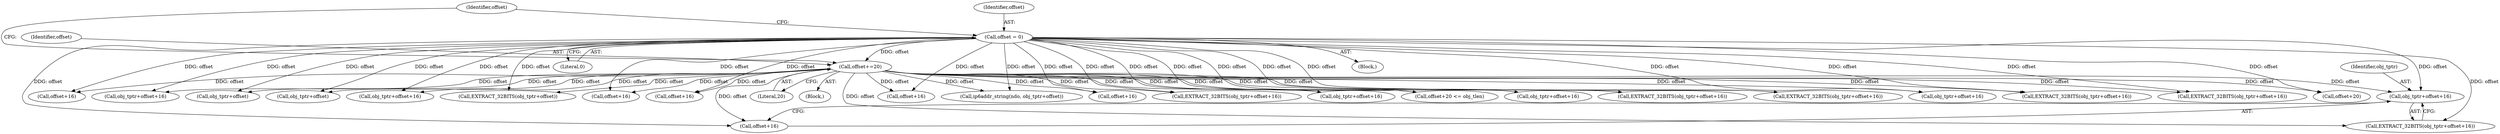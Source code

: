 digraph "0_tcpdump_d97e94223720684c6aa740ff219e0d19426c2220@pointer" {
"1001314" [label="(Call,obj_tptr+offset+16)"];
"1001358" [label="(Call,offset+=20)"];
"1001254" [label="(Call,offset = 0)"];
"1001259" [label="(Call,offset+20)"];
"1001344" [label="(Call,obj_tptr+offset+16)"];
"1001275" [label="(Call,EXTRACT_32BITS(obj_tptr+offset))"];
"1001354" [label="(Call,offset+16)"];
"1001256" [label="(Literal,0)"];
"1001325" [label="(Call,EXTRACT_32BITS(obj_tptr+offset+16))"];
"1001351" [label="(Call,EXTRACT_32BITS(obj_tptr+offset+16))"];
"1001255" [label="(Identifier,offset)"];
"1001358" [label="(Call,offset+=20)"];
"1001328" [label="(Call,offset+16)"];
"1001272" [label="(Call,obj_tptr+offset)"];
"1001343" [label="(Call,EXTRACT_32BITS(obj_tptr+offset+16))"];
"1001287" [label="(Call,EXTRACT_32BITS(obj_tptr+offset+16))"];
"1001300" [label="(Call,offset+16)"];
"1001254" [label="(Call,offset = 0)"];
"1001359" [label="(Identifier,offset)"];
"1001314" [label="(Call,obj_tptr+offset+16)"];
"1001360" [label="(Literal,20)"];
"1001270" [label="(Call,ip6addr_string(ndo, obj_tptr+offset))"];
"1001352" [label="(Call,obj_tptr+offset+16)"];
"1001298" [label="(Call,obj_tptr+offset+16)"];
"1001315" [label="(Identifier,obj_tptr)"];
"1001316" [label="(Call,offset+16)"];
"1001276" [label="(Call,obj_tptr+offset)"];
"1001263" [label="(Block,)"];
"1001346" [label="(Call,offset+16)"];
"1001288" [label="(Call,obj_tptr+offset+16)"];
"1001313" [label="(Call,EXTRACT_32BITS(obj_tptr+offset+16))"];
"1001143" [label="(Block,)"];
"1001260" [label="(Identifier,offset)"];
"1001297" [label="(Call,EXTRACT_32BITS(obj_tptr+offset+16))"];
"1001290" [label="(Call,offset+16)"];
"1001258" [label="(Call,offset+20 <= obj_tlen)"];
"1001326" [label="(Call,obj_tptr+offset+16)"];
"1001314" -> "1001313"  [label="AST: "];
"1001314" -> "1001316"  [label="CFG: "];
"1001315" -> "1001314"  [label="AST: "];
"1001316" -> "1001314"  [label="AST: "];
"1001313" -> "1001314"  [label="CFG: "];
"1001358" -> "1001314"  [label="DDG: offset"];
"1001254" -> "1001314"  [label="DDG: offset"];
"1001358" -> "1001263"  [label="AST: "];
"1001358" -> "1001360"  [label="CFG: "];
"1001359" -> "1001358"  [label="AST: "];
"1001360" -> "1001358"  [label="AST: "];
"1001260" -> "1001358"  [label="CFG: "];
"1001358" -> "1001258"  [label="DDG: offset"];
"1001358" -> "1001259"  [label="DDG: offset"];
"1001358" -> "1001270"  [label="DDG: offset"];
"1001358" -> "1001272"  [label="DDG: offset"];
"1001358" -> "1001275"  [label="DDG: offset"];
"1001358" -> "1001276"  [label="DDG: offset"];
"1001358" -> "1001287"  [label="DDG: offset"];
"1001358" -> "1001288"  [label="DDG: offset"];
"1001358" -> "1001290"  [label="DDG: offset"];
"1001358" -> "1001297"  [label="DDG: offset"];
"1001358" -> "1001298"  [label="DDG: offset"];
"1001358" -> "1001300"  [label="DDG: offset"];
"1001358" -> "1001313"  [label="DDG: offset"];
"1001358" -> "1001316"  [label="DDG: offset"];
"1001358" -> "1001325"  [label="DDG: offset"];
"1001358" -> "1001326"  [label="DDG: offset"];
"1001358" -> "1001328"  [label="DDG: offset"];
"1001358" -> "1001343"  [label="DDG: offset"];
"1001358" -> "1001344"  [label="DDG: offset"];
"1001358" -> "1001346"  [label="DDG: offset"];
"1001358" -> "1001351"  [label="DDG: offset"];
"1001358" -> "1001352"  [label="DDG: offset"];
"1001358" -> "1001354"  [label="DDG: offset"];
"1001254" -> "1001358"  [label="DDG: offset"];
"1001254" -> "1001143"  [label="AST: "];
"1001254" -> "1001256"  [label="CFG: "];
"1001255" -> "1001254"  [label="AST: "];
"1001256" -> "1001254"  [label="AST: "];
"1001260" -> "1001254"  [label="CFG: "];
"1001254" -> "1001258"  [label="DDG: offset"];
"1001254" -> "1001259"  [label="DDG: offset"];
"1001254" -> "1001270"  [label="DDG: offset"];
"1001254" -> "1001272"  [label="DDG: offset"];
"1001254" -> "1001275"  [label="DDG: offset"];
"1001254" -> "1001276"  [label="DDG: offset"];
"1001254" -> "1001287"  [label="DDG: offset"];
"1001254" -> "1001288"  [label="DDG: offset"];
"1001254" -> "1001290"  [label="DDG: offset"];
"1001254" -> "1001297"  [label="DDG: offset"];
"1001254" -> "1001298"  [label="DDG: offset"];
"1001254" -> "1001300"  [label="DDG: offset"];
"1001254" -> "1001313"  [label="DDG: offset"];
"1001254" -> "1001316"  [label="DDG: offset"];
"1001254" -> "1001325"  [label="DDG: offset"];
"1001254" -> "1001326"  [label="DDG: offset"];
"1001254" -> "1001328"  [label="DDG: offset"];
"1001254" -> "1001343"  [label="DDG: offset"];
"1001254" -> "1001344"  [label="DDG: offset"];
"1001254" -> "1001346"  [label="DDG: offset"];
"1001254" -> "1001351"  [label="DDG: offset"];
"1001254" -> "1001352"  [label="DDG: offset"];
"1001254" -> "1001354"  [label="DDG: offset"];
}

